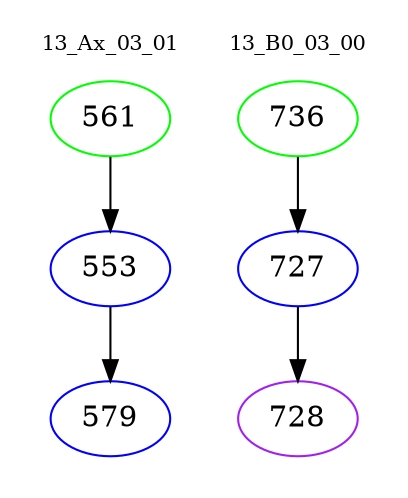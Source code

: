 digraph{
subgraph cluster_0 {
color = white
label = "13_Ax_03_01";
fontsize=10;
T0_561 [label="561", color="green"]
T0_561 -> T0_553 [color="black"]
T0_553 [label="553", color="blue"]
T0_553 -> T0_579 [color="black"]
T0_579 [label="579", color="blue"]
}
subgraph cluster_1 {
color = white
label = "13_B0_03_00";
fontsize=10;
T1_736 [label="736", color="green"]
T1_736 -> T1_727 [color="black"]
T1_727 [label="727", color="blue"]
T1_727 -> T1_728 [color="black"]
T1_728 [label="728", color="purple"]
}
}
